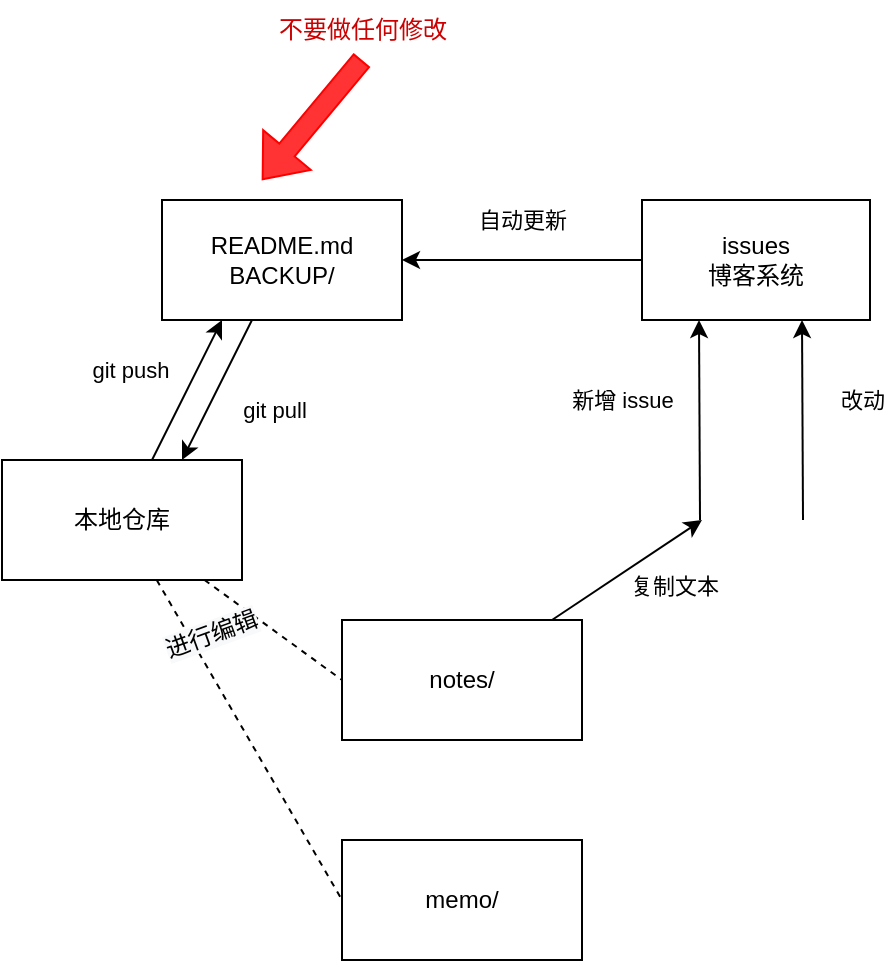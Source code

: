 <mxfile version="20.4.0" type="github">
  <diagram id="ESKE3N42Jzaox3A3jjUA" name="第 1 页">
    <mxGraphModel dx="760" dy="587" grid="1" gridSize="10" guides="1" tooltips="1" connect="1" arrows="1" fold="1" page="1" pageScale="1" pageWidth="827" pageHeight="1169" math="0" shadow="0">
      <root>
        <mxCell id="0" />
        <mxCell id="1" parent="0" />
        <mxCell id="GZxJXMN6P8nNysZ949tR-3" value="自动更新" style="edgeStyle=orthogonalEdgeStyle;rounded=0;orthogonalLoop=1;jettySize=auto;html=1;entryX=1;entryY=0.5;entryDx=0;entryDy=0;" edge="1" parent="1" source="GZxJXMN6P8nNysZ949tR-1" target="GZxJXMN6P8nNysZ949tR-2">
          <mxGeometry y="-20" relative="1" as="geometry">
            <mxPoint as="offset" />
          </mxGeometry>
        </mxCell>
        <mxCell id="GZxJXMN6P8nNysZ949tR-1" value="issues&lt;br&gt;博客系统" style="rounded=0;whiteSpace=wrap;html=1;" vertex="1" parent="1">
          <mxGeometry x="420" y="140" width="114" height="60" as="geometry" />
        </mxCell>
        <mxCell id="GZxJXMN6P8nNysZ949tR-11" style="rounded=0;orthogonalLoop=1;jettySize=auto;html=1;entryX=0.75;entryY=0;entryDx=0;entryDy=0;" edge="1" parent="1" source="GZxJXMN6P8nNysZ949tR-2" target="GZxJXMN6P8nNysZ949tR-8">
          <mxGeometry relative="1" as="geometry" />
        </mxCell>
        <mxCell id="GZxJXMN6P8nNysZ949tR-13" value="git pull" style="edgeLabel;html=1;align=center;verticalAlign=middle;resizable=0;points=[];" vertex="1" connectable="0" parent="GZxJXMN6P8nNysZ949tR-11">
          <mxGeometry x="0.017" y="1" relative="1" as="geometry">
            <mxPoint x="28" y="9" as="offset" />
          </mxGeometry>
        </mxCell>
        <mxCell id="GZxJXMN6P8nNysZ949tR-2" value="README.md&lt;br&gt;BACKUP/" style="rounded=0;whiteSpace=wrap;html=1;" vertex="1" parent="1">
          <mxGeometry x="180" y="140" width="120" height="60" as="geometry" />
        </mxCell>
        <mxCell id="GZxJXMN6P8nNysZ949tR-4" value="" style="endArrow=classic;html=1;rounded=0;entryX=0.25;entryY=1;entryDx=0;entryDy=0;" edge="1" parent="1" target="GZxJXMN6P8nNysZ949tR-1">
          <mxGeometry width="50" height="50" relative="1" as="geometry">
            <mxPoint x="449" y="300" as="sourcePoint" />
            <mxPoint x="420" y="260" as="targetPoint" />
          </mxGeometry>
        </mxCell>
        <mxCell id="GZxJXMN6P8nNysZ949tR-5" value="新增 issue" style="edgeLabel;html=1;align=center;verticalAlign=middle;resizable=0;points=[];" vertex="1" connectable="0" parent="GZxJXMN6P8nNysZ949tR-4">
          <mxGeometry x="0.14" y="-4" relative="1" as="geometry">
            <mxPoint x="-43" y="-3" as="offset" />
          </mxGeometry>
        </mxCell>
        <mxCell id="GZxJXMN6P8nNysZ949tR-6" value="" style="endArrow=classic;html=1;rounded=0;entryX=0.25;entryY=1;entryDx=0;entryDy=0;" edge="1" parent="1">
          <mxGeometry width="50" height="50" relative="1" as="geometry">
            <mxPoint x="500.5" y="300" as="sourcePoint" />
            <mxPoint x="500" y="200" as="targetPoint" />
          </mxGeometry>
        </mxCell>
        <mxCell id="GZxJXMN6P8nNysZ949tR-7" value="改动" style="edgeLabel;html=1;align=center;verticalAlign=middle;resizable=0;points=[];" vertex="1" connectable="0" parent="GZxJXMN6P8nNysZ949tR-6">
          <mxGeometry x="0.14" y="-4" relative="1" as="geometry">
            <mxPoint x="26" y="-3" as="offset" />
          </mxGeometry>
        </mxCell>
        <mxCell id="GZxJXMN6P8nNysZ949tR-9" style="rounded=0;orthogonalLoop=1;jettySize=auto;html=1;entryX=0.25;entryY=1;entryDx=0;entryDy=0;" edge="1" parent="1" source="GZxJXMN6P8nNysZ949tR-8" target="GZxJXMN6P8nNysZ949tR-2">
          <mxGeometry relative="1" as="geometry" />
        </mxCell>
        <mxCell id="GZxJXMN6P8nNysZ949tR-12" value="git push" style="edgeLabel;html=1;align=center;verticalAlign=middle;resizable=0;points=[];" vertex="1" connectable="0" parent="GZxJXMN6P8nNysZ949tR-9">
          <mxGeometry x="0.056" y="2" relative="1" as="geometry">
            <mxPoint x="-28" y="-7" as="offset" />
          </mxGeometry>
        </mxCell>
        <mxCell id="GZxJXMN6P8nNysZ949tR-22" style="edgeStyle=none;rounded=0;orthogonalLoop=1;jettySize=auto;html=1;entryX=0;entryY=0.5;entryDx=0;entryDy=0;endArrow=none;endFill=0;dashed=1;" edge="1" parent="1" source="GZxJXMN6P8nNysZ949tR-8" target="GZxJXMN6P8nNysZ949tR-21">
          <mxGeometry relative="1" as="geometry" />
        </mxCell>
        <mxCell id="GZxJXMN6P8nNysZ949tR-25" style="edgeStyle=none;rounded=0;orthogonalLoop=1;jettySize=auto;html=1;entryX=0;entryY=0.5;entryDx=0;entryDy=0;dashed=1;startArrow=none;startFill=0;endArrow=none;endFill=0;" edge="1" parent="1" source="GZxJXMN6P8nNysZ949tR-8" target="GZxJXMN6P8nNysZ949tR-24">
          <mxGeometry relative="1" as="geometry" />
        </mxCell>
        <mxCell id="GZxJXMN6P8nNysZ949tR-8" value="本地仓库" style="rounded=0;whiteSpace=wrap;html=1;" vertex="1" parent="1">
          <mxGeometry x="100" y="270" width="120" height="60" as="geometry" />
        </mxCell>
        <mxCell id="GZxJXMN6P8nNysZ949tR-23" value="复制文本" style="edgeStyle=none;rounded=0;orthogonalLoop=1;jettySize=auto;html=1;" edge="1" parent="1" source="GZxJXMN6P8nNysZ949tR-21">
          <mxGeometry x="0.341" y="-20" relative="1" as="geometry">
            <mxPoint x="450" y="300" as="targetPoint" />
            <mxPoint as="offset" />
          </mxGeometry>
        </mxCell>
        <mxCell id="GZxJXMN6P8nNysZ949tR-21" value="notes/" style="rounded=0;whiteSpace=wrap;html=1;" vertex="1" parent="1">
          <mxGeometry x="270" y="350" width="120" height="60" as="geometry" />
        </mxCell>
        <mxCell id="GZxJXMN6P8nNysZ949tR-24" value="memo/" style="rounded=0;whiteSpace=wrap;html=1;" vertex="1" parent="1">
          <mxGeometry x="270" y="460" width="120" height="60" as="geometry" />
        </mxCell>
        <mxCell id="GZxJXMN6P8nNysZ949tR-28" value="" style="shape=flexArrow;endArrow=classic;html=1;rounded=0;strokeColor=#FF0000;fillColor=#FF3333;" edge="1" parent="1">
          <mxGeometry width="50" height="50" relative="1" as="geometry">
            <mxPoint x="280" y="70" as="sourcePoint" />
            <mxPoint x="230" y="130" as="targetPoint" />
          </mxGeometry>
        </mxCell>
        <mxCell id="GZxJXMN6P8nNysZ949tR-29" value="不要做任何修改" style="text;html=1;align=center;verticalAlign=middle;resizable=0;points=[];autosize=1;strokeColor=none;fillColor=none;fontColor=#CC0000;" vertex="1" parent="1">
          <mxGeometry x="220" y="40" width="120" height="30" as="geometry" />
        </mxCell>
        <mxCell id="GZxJXMN6P8nNysZ949tR-30" value="&lt;meta charset=&quot;utf-8&quot;&gt;&lt;span style=&quot;color: rgb(0, 0, 0); font-family: Helvetica; font-size: 12px; font-style: normal; font-variant-ligatures: normal; font-variant-caps: normal; font-weight: 400; letter-spacing: normal; orphans: 2; text-align: center; text-indent: 0px; text-transform: none; widows: 2; word-spacing: 0px; -webkit-text-stroke-width: 0px; background-color: rgb(248, 249, 250); text-decoration-thickness: initial; text-decoration-style: initial; text-decoration-color: initial; float: none; display: inline !important;&quot;&gt;进行编辑&lt;/span&gt;" style="text;whiteSpace=wrap;html=1;fontColor=#CC0000;rotation=-20;" vertex="1" parent="1">
          <mxGeometry x="180" y="340" width="69.83" height="40" as="geometry" />
        </mxCell>
      </root>
    </mxGraphModel>
  </diagram>
</mxfile>

